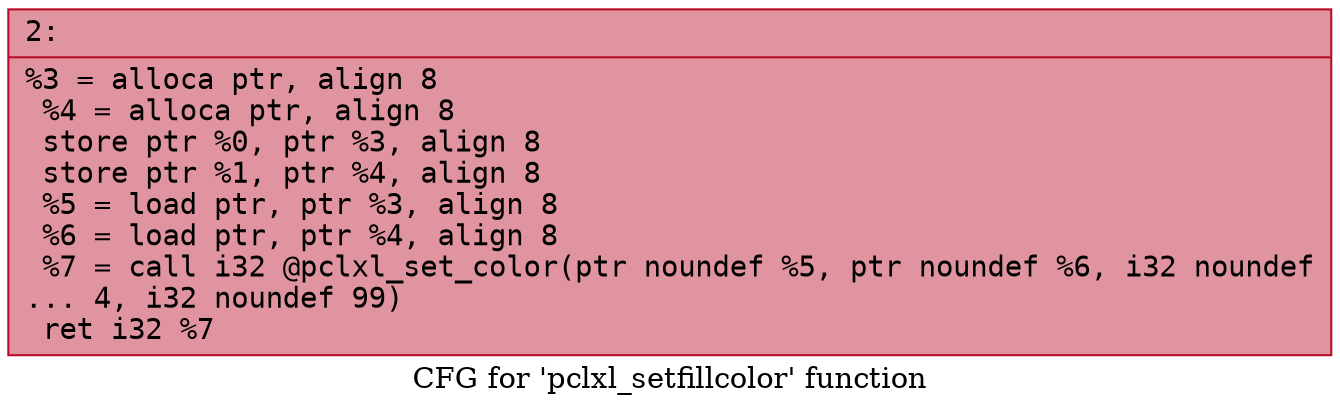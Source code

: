 digraph "CFG for 'pclxl_setfillcolor' function" {
	label="CFG for 'pclxl_setfillcolor' function";

	Node0x600003ba0370 [shape=record,color="#b70d28ff", style=filled, fillcolor="#b70d2870" fontname="Courier",label="{2:\l|  %3 = alloca ptr, align 8\l  %4 = alloca ptr, align 8\l  store ptr %0, ptr %3, align 8\l  store ptr %1, ptr %4, align 8\l  %5 = load ptr, ptr %3, align 8\l  %6 = load ptr, ptr %4, align 8\l  %7 = call i32 @pclxl_set_color(ptr noundef %5, ptr noundef %6, i32 noundef\l... 4, i32 noundef 99)\l  ret i32 %7\l}"];
}
